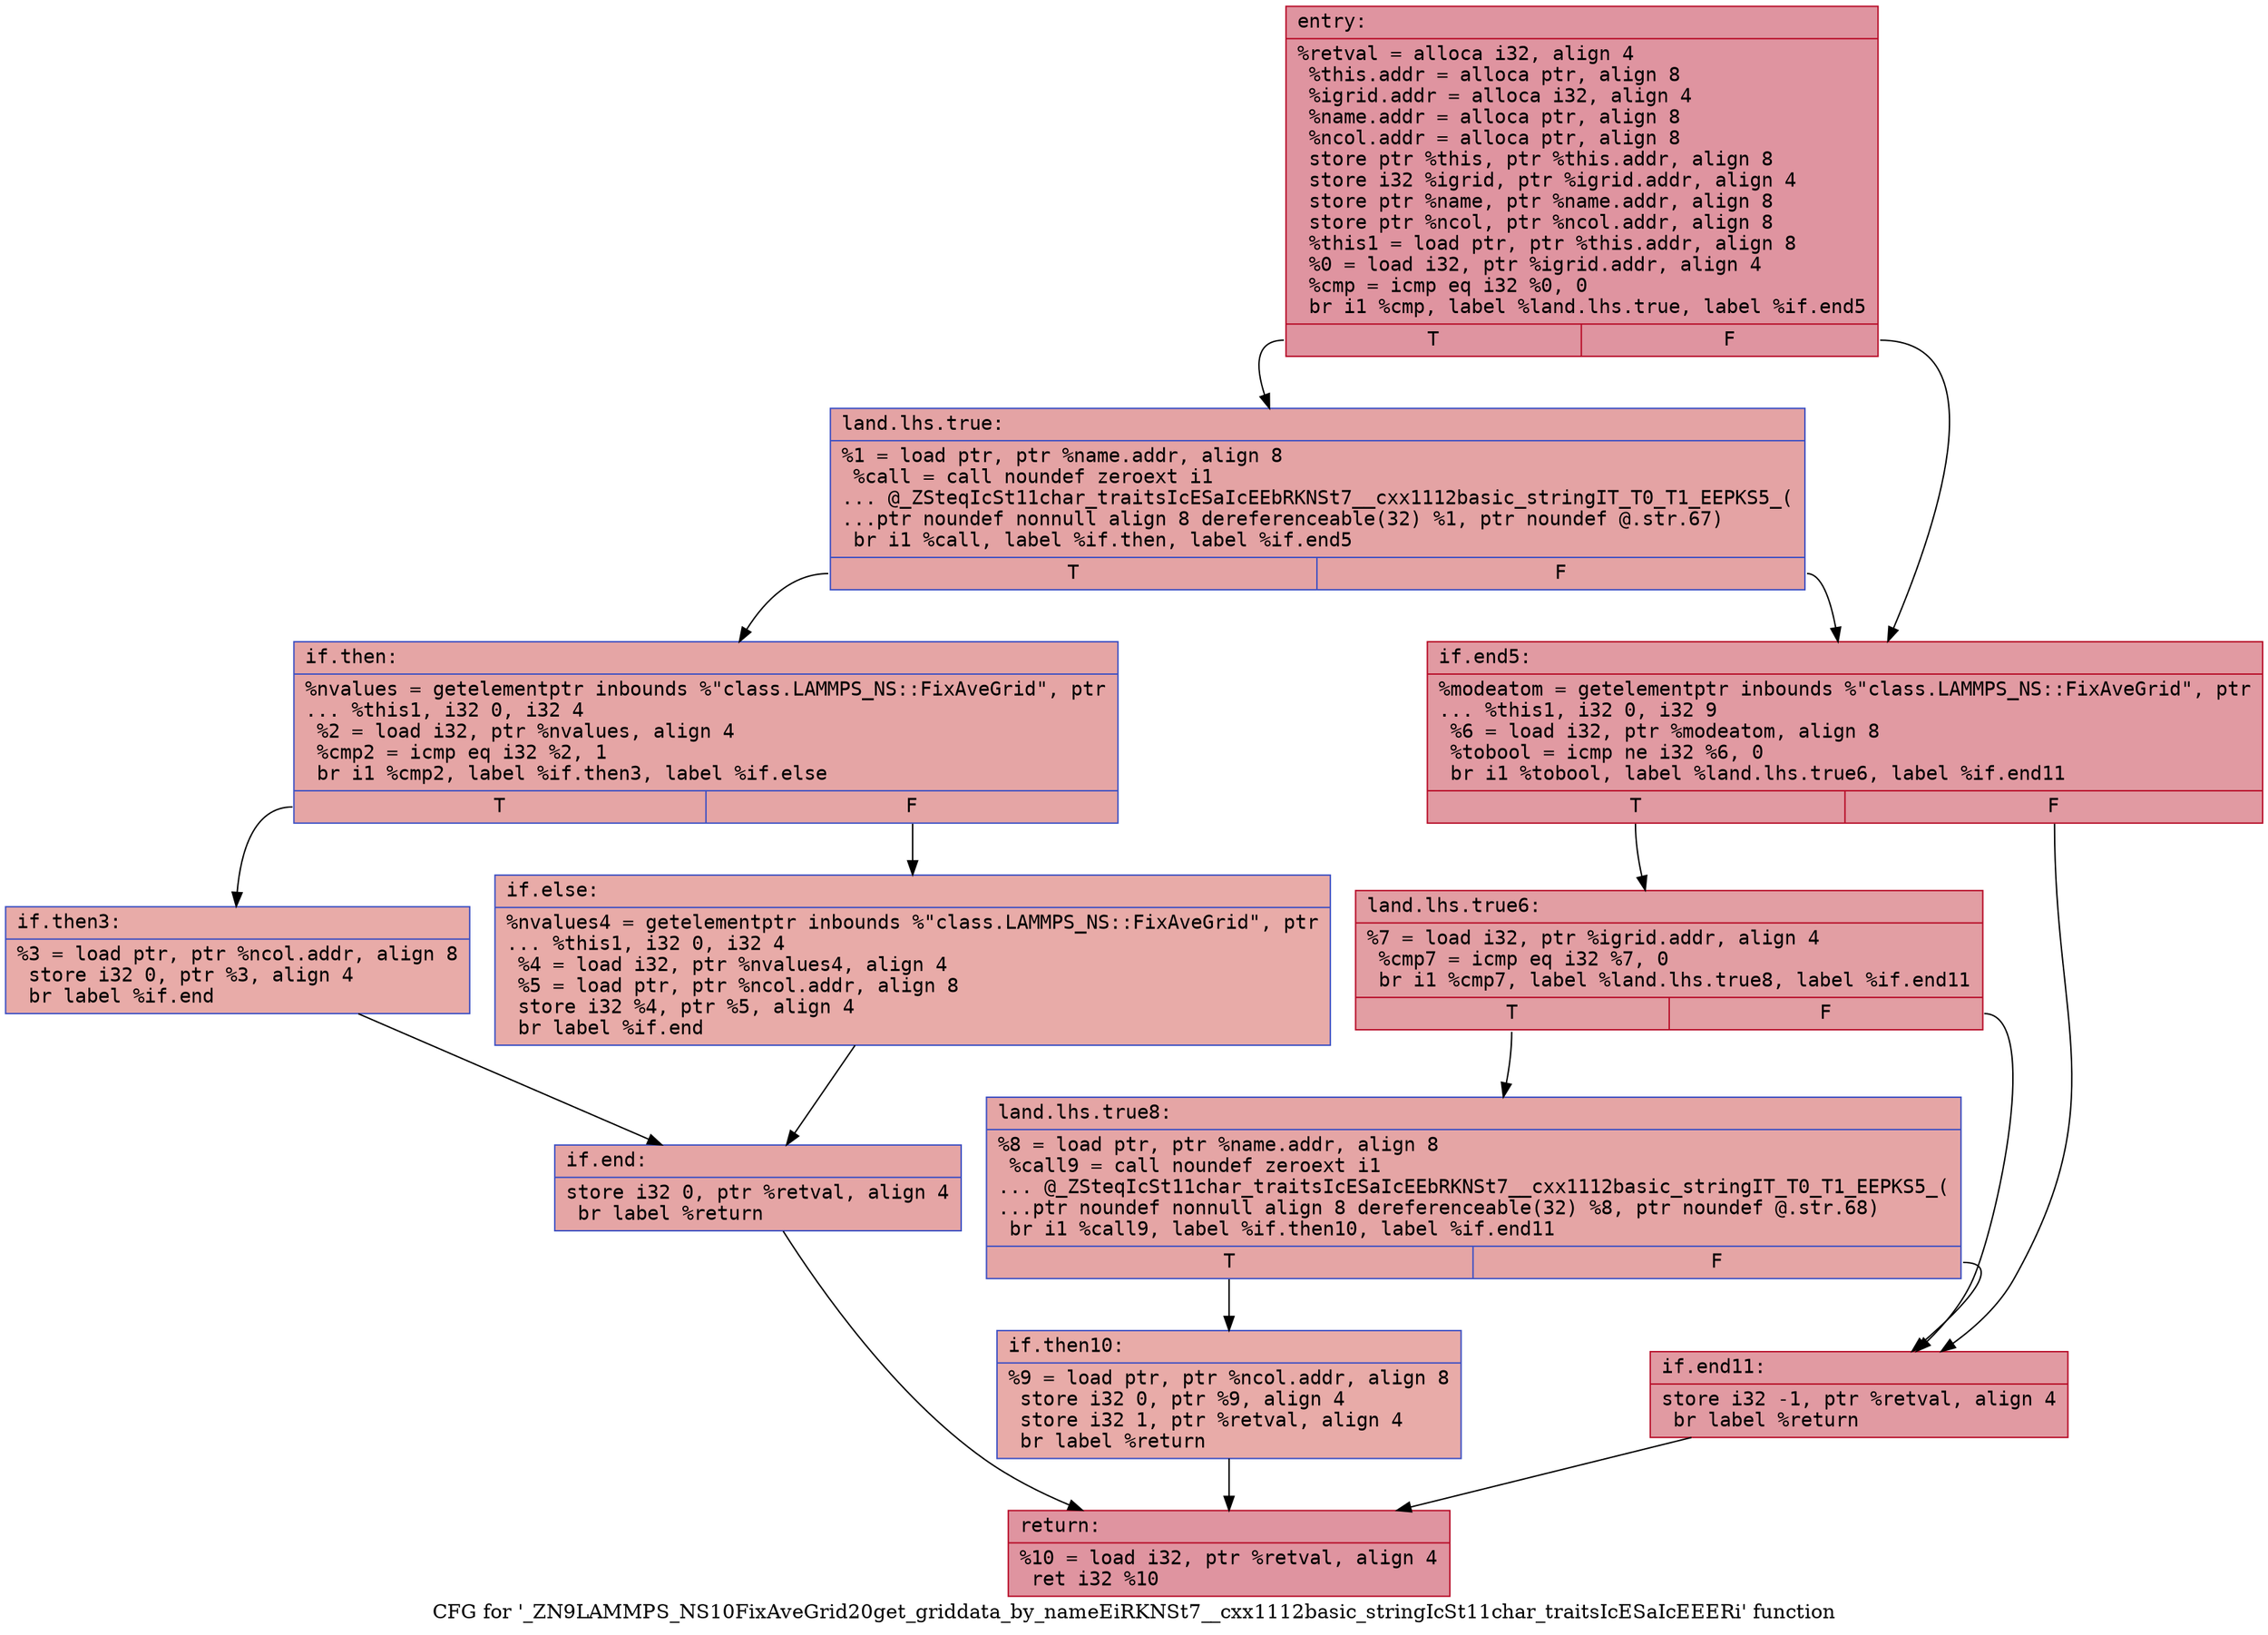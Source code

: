 digraph "CFG for '_ZN9LAMMPS_NS10FixAveGrid20get_griddata_by_nameEiRKNSt7__cxx1112basic_stringIcSt11char_traitsIcESaIcEEERi' function" {
	label="CFG for '_ZN9LAMMPS_NS10FixAveGrid20get_griddata_by_nameEiRKNSt7__cxx1112basic_stringIcSt11char_traitsIcESaIcEEERi' function";

	Node0x560b515003b0 [shape=record,color="#b70d28ff", style=filled, fillcolor="#b70d2870" fontname="Courier",label="{entry:\l|  %retval = alloca i32, align 4\l  %this.addr = alloca ptr, align 8\l  %igrid.addr = alloca i32, align 4\l  %name.addr = alloca ptr, align 8\l  %ncol.addr = alloca ptr, align 8\l  store ptr %this, ptr %this.addr, align 8\l  store i32 %igrid, ptr %igrid.addr, align 4\l  store ptr %name, ptr %name.addr, align 8\l  store ptr %ncol, ptr %ncol.addr, align 8\l  %this1 = load ptr, ptr %this.addr, align 8\l  %0 = load i32, ptr %igrid.addr, align 4\l  %cmp = icmp eq i32 %0, 0\l  br i1 %cmp, label %land.lhs.true, label %if.end5\l|{<s0>T|<s1>F}}"];
	Node0x560b515003b0:s0 -> Node0x560b51500a00[tooltip="entry -> land.lhs.true\nProbability 37.50%" ];
	Node0x560b515003b0:s1 -> Node0x560b51500270[tooltip="entry -> if.end5\nProbability 62.50%" ];
	Node0x560b51500a00 [shape=record,color="#3d50c3ff", style=filled, fillcolor="#c32e3170" fontname="Courier",label="{land.lhs.true:\l|  %1 = load ptr, ptr %name.addr, align 8\l  %call = call noundef zeroext i1\l... @_ZSteqIcSt11char_traitsIcESaIcEEbRKNSt7__cxx1112basic_stringIT_T0_T1_EEPKS5_(\l...ptr noundef nonnull align 8 dereferenceable(32) %1, ptr noundef @.str.67)\l  br i1 %call, label %if.then, label %if.end5\l|{<s0>T|<s1>F}}"];
	Node0x560b51500a00:s0 -> Node0x560b51500e60[tooltip="land.lhs.true -> if.then\nProbability 50.00%" ];
	Node0x560b51500a00:s1 -> Node0x560b51500270[tooltip="land.lhs.true -> if.end5\nProbability 50.00%" ];
	Node0x560b51500e60 [shape=record,color="#3d50c3ff", style=filled, fillcolor="#c5333470" fontname="Courier",label="{if.then:\l|  %nvalues = getelementptr inbounds %\"class.LAMMPS_NS::FixAveGrid\", ptr\l... %this1, i32 0, i32 4\l  %2 = load i32, ptr %nvalues, align 4\l  %cmp2 = icmp eq i32 %2, 1\l  br i1 %cmp2, label %if.then3, label %if.else\l|{<s0>T|<s1>F}}"];
	Node0x560b51500e60:s0 -> Node0x560b51501150[tooltip="if.then -> if.then3\nProbability 50.00%" ];
	Node0x560b51500e60:s1 -> Node0x560b515011d0[tooltip="if.then -> if.else\nProbability 50.00%" ];
	Node0x560b51501150 [shape=record,color="#3d50c3ff", style=filled, fillcolor="#cc403a70" fontname="Courier",label="{if.then3:\l|  %3 = load ptr, ptr %ncol.addr, align 8\l  store i32 0, ptr %3, align 4\l  br label %if.end\l}"];
	Node0x560b51501150 -> Node0x560b51501410[tooltip="if.then3 -> if.end\nProbability 100.00%" ];
	Node0x560b515011d0 [shape=record,color="#3d50c3ff", style=filled, fillcolor="#cc403a70" fontname="Courier",label="{if.else:\l|  %nvalues4 = getelementptr inbounds %\"class.LAMMPS_NS::FixAveGrid\", ptr\l... %this1, i32 0, i32 4\l  %4 = load i32, ptr %nvalues4, align 4\l  %5 = load ptr, ptr %ncol.addr, align 8\l  store i32 %4, ptr %5, align 4\l  br label %if.end\l}"];
	Node0x560b515011d0 -> Node0x560b51501410[tooltip="if.else -> if.end\nProbability 100.00%" ];
	Node0x560b51501410 [shape=record,color="#3d50c3ff", style=filled, fillcolor="#c5333470" fontname="Courier",label="{if.end:\l|  store i32 0, ptr %retval, align 4\l  br label %return\l}"];
	Node0x560b51501410 -> Node0x560b51501890[tooltip="if.end -> return\nProbability 100.00%" ];
	Node0x560b51500270 [shape=record,color="#b70d28ff", style=filled, fillcolor="#bb1b2c70" fontname="Courier",label="{if.end5:\l|  %modeatom = getelementptr inbounds %\"class.LAMMPS_NS::FixAveGrid\", ptr\l... %this1, i32 0, i32 9\l  %6 = load i32, ptr %modeatom, align 8\l  %tobool = icmp ne i32 %6, 0\l  br i1 %tobool, label %land.lhs.true6, label %if.end11\l|{<s0>T|<s1>F}}"];
	Node0x560b51500270:s0 -> Node0x560b51501eb0[tooltip="if.end5 -> land.lhs.true6\nProbability 62.50%" ];
	Node0x560b51500270:s1 -> Node0x560b51501f30[tooltip="if.end5 -> if.end11\nProbability 37.50%" ];
	Node0x560b51501eb0 [shape=record,color="#b70d28ff", style=filled, fillcolor="#be242e70" fontname="Courier",label="{land.lhs.true6:\l|  %7 = load i32, ptr %igrid.addr, align 4\l  %cmp7 = icmp eq i32 %7, 0\l  br i1 %cmp7, label %land.lhs.true8, label %if.end11\l|{<s0>T|<s1>F}}"];
	Node0x560b51501eb0:s0 -> Node0x560b51502190[tooltip="land.lhs.true6 -> land.lhs.true8\nProbability 37.50%" ];
	Node0x560b51501eb0:s1 -> Node0x560b51501f30[tooltip="land.lhs.true6 -> if.end11\nProbability 62.50%" ];
	Node0x560b51502190 [shape=record,color="#3d50c3ff", style=filled, fillcolor="#c5333470" fontname="Courier",label="{land.lhs.true8:\l|  %8 = load ptr, ptr %name.addr, align 8\l  %call9 = call noundef zeroext i1\l... @_ZSteqIcSt11char_traitsIcESaIcEEbRKNSt7__cxx1112basic_stringIT_T0_T1_EEPKS5_(\l...ptr noundef nonnull align 8 dereferenceable(32) %8, ptr noundef @.str.68)\l  br i1 %call9, label %if.then10, label %if.end11\l|{<s0>T|<s1>F}}"];
	Node0x560b51502190:s0 -> Node0x560b51502490[tooltip="land.lhs.true8 -> if.then10\nProbability 50.00%" ];
	Node0x560b51502190:s1 -> Node0x560b51501f30[tooltip="land.lhs.true8 -> if.end11\nProbability 50.00%" ];
	Node0x560b51502490 [shape=record,color="#3d50c3ff", style=filled, fillcolor="#cc403a70" fontname="Courier",label="{if.then10:\l|  %9 = load ptr, ptr %ncol.addr, align 8\l  store i32 0, ptr %9, align 4\l  store i32 1, ptr %retval, align 4\l  br label %return\l}"];
	Node0x560b51502490 -> Node0x560b51501890[tooltip="if.then10 -> return\nProbability 100.00%" ];
	Node0x560b51501f30 [shape=record,color="#b70d28ff", style=filled, fillcolor="#bb1b2c70" fontname="Courier",label="{if.end11:\l|  store i32 -1, ptr %retval, align 4\l  br label %return\l}"];
	Node0x560b51501f30 -> Node0x560b51501890[tooltip="if.end11 -> return\nProbability 100.00%" ];
	Node0x560b51501890 [shape=record,color="#b70d28ff", style=filled, fillcolor="#b70d2870" fontname="Courier",label="{return:\l|  %10 = load i32, ptr %retval, align 4\l  ret i32 %10\l}"];
}
